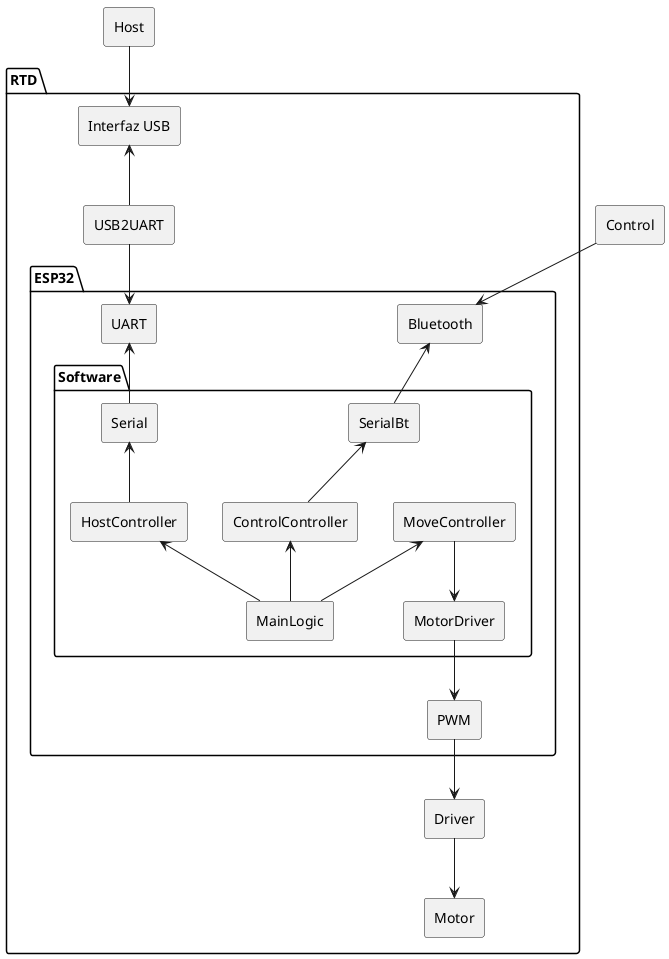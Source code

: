@startuml

rectangle Host
rectangle Control

package "RTD" {
    rectangle Driver
    rectangle Motor
    rectangle USB as "Interfaz USB"
    rectangle USB2UART

    package "ESP32" {
        rectangle UART
        rectangle PWM
        rectangle Bluetooth

        package "Software" {
            rectangle ControlController
            rectangle HostController
            rectangle MainLogic
            rectangle MotorDriver
            rectangle MoveController
            rectangle Serial
            rectangle SerialBt
        }
    }
}

Control --> Bluetooth
Host --> USB

USB <-- USB2UART
USB2UART --> UART
UART <-- Serial
Bluetooth <-- SerialBt

Serial <-- HostController
SerialBt <-- ControlController

ControlController <-- MainLogic
HostController <-- MainLogic
MoveController <-- MainLogic
MoveController --> MotorDriver
MotorDriver --> PWM

PWM --> Driver
Driver --> Motor

@enduml
